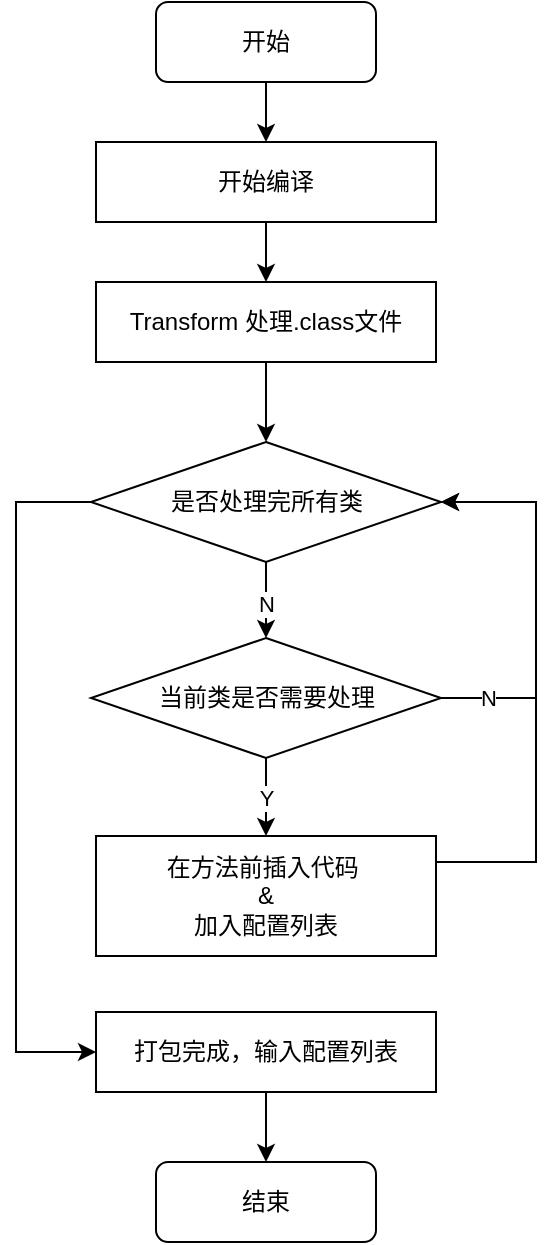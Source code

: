 <mxfile version="21.3.7" type="github">
  <diagram name="第 1 页" id="s4-XfBmubDNcDRuJN27Y">
    <mxGraphModel dx="954" dy="554" grid="1" gridSize="10" guides="1" tooltips="1" connect="1" arrows="1" fold="1" page="1" pageScale="1" pageWidth="827" pageHeight="1169" math="0" shadow="0">
      <root>
        <mxCell id="0" />
        <mxCell id="1" parent="0" />
        <mxCell id="l2LZn9NjswwpUKmkY9jK-6" style="edgeStyle=orthogonalEdgeStyle;rounded=0;orthogonalLoop=1;jettySize=auto;html=1;exitX=0.5;exitY=1;exitDx=0;exitDy=0;entryX=0.5;entryY=0;entryDx=0;entryDy=0;" edge="1" parent="1" source="6_RiLIp-bOjAekdwtzSA-1" target="l2LZn9NjswwpUKmkY9jK-1">
          <mxGeometry relative="1" as="geometry" />
        </mxCell>
        <mxCell id="6_RiLIp-bOjAekdwtzSA-1" value="开始" style="rounded=1;whiteSpace=wrap;html=1;" parent="1" vertex="1">
          <mxGeometry x="160" y="60" width="110" height="40" as="geometry" />
        </mxCell>
        <mxCell id="l2LZn9NjswwpUKmkY9jK-7" style="edgeStyle=orthogonalEdgeStyle;rounded=0;orthogonalLoop=1;jettySize=auto;html=1;exitX=0.5;exitY=1;exitDx=0;exitDy=0;entryX=0.5;entryY=0;entryDx=0;entryDy=0;" edge="1" parent="1" source="l2LZn9NjswwpUKmkY9jK-1" target="l2LZn9NjswwpUKmkY9jK-2">
          <mxGeometry relative="1" as="geometry" />
        </mxCell>
        <mxCell id="l2LZn9NjswwpUKmkY9jK-1" value="开始编译" style="rounded=0;whiteSpace=wrap;html=1;" vertex="1" parent="1">
          <mxGeometry x="130" y="130" width="170" height="40" as="geometry" />
        </mxCell>
        <mxCell id="l2LZn9NjswwpUKmkY9jK-5" value="" style="edgeStyle=orthogonalEdgeStyle;rounded=0;orthogonalLoop=1;jettySize=auto;html=1;" edge="1" parent="1" source="l2LZn9NjswwpUKmkY9jK-2" target="l2LZn9NjswwpUKmkY9jK-4">
          <mxGeometry relative="1" as="geometry" />
        </mxCell>
        <mxCell id="l2LZn9NjswwpUKmkY9jK-2" value="Transform 处理.class文件" style="rounded=0;whiteSpace=wrap;html=1;" vertex="1" parent="1">
          <mxGeometry x="130" y="200" width="170" height="40" as="geometry" />
        </mxCell>
        <mxCell id="l2LZn9NjswwpUKmkY9jK-10" style="edgeStyle=orthogonalEdgeStyle;rounded=0;orthogonalLoop=1;jettySize=auto;html=1;exitX=0.5;exitY=1;exitDx=0;exitDy=0;entryX=0.5;entryY=0;entryDx=0;entryDy=0;" edge="1" parent="1" source="l2LZn9NjswwpUKmkY9jK-4" target="l2LZn9NjswwpUKmkY9jK-9">
          <mxGeometry relative="1" as="geometry" />
        </mxCell>
        <mxCell id="l2LZn9NjswwpUKmkY9jK-16" value="N" style="edgeLabel;html=1;align=center;verticalAlign=middle;resizable=0;points=[];" vertex="1" connectable="0" parent="l2LZn9NjswwpUKmkY9jK-10">
          <mxGeometry x="0.067" y="1" relative="1" as="geometry">
            <mxPoint x="-1" as="offset" />
          </mxGeometry>
        </mxCell>
        <mxCell id="l2LZn9NjswwpUKmkY9jK-19" style="edgeStyle=orthogonalEdgeStyle;rounded=0;orthogonalLoop=1;jettySize=auto;html=1;exitX=0;exitY=0.5;exitDx=0;exitDy=0;entryX=0;entryY=0.5;entryDx=0;entryDy=0;" edge="1" parent="1" source="l2LZn9NjswwpUKmkY9jK-4" target="l2LZn9NjswwpUKmkY9jK-13">
          <mxGeometry relative="1" as="geometry">
            <Array as="points">
              <mxPoint x="90" y="310" />
              <mxPoint x="90" y="585" />
            </Array>
          </mxGeometry>
        </mxCell>
        <mxCell id="l2LZn9NjswwpUKmkY9jK-4" value="是否处理完所有类" style="rhombus;whiteSpace=wrap;html=1;rounded=0;" vertex="1" parent="1">
          <mxGeometry x="127.5" y="280" width="175" height="60" as="geometry" />
        </mxCell>
        <mxCell id="l2LZn9NjswwpUKmkY9jK-12" style="edgeStyle=orthogonalEdgeStyle;rounded=0;orthogonalLoop=1;jettySize=auto;html=1;exitX=1;exitY=0.5;exitDx=0;exitDy=0;entryX=1;entryY=0.5;entryDx=0;entryDy=0;" edge="1" parent="1" source="l2LZn9NjswwpUKmkY9jK-8" target="l2LZn9NjswwpUKmkY9jK-4">
          <mxGeometry relative="1" as="geometry">
            <Array as="points">
              <mxPoint x="350" y="490" />
              <mxPoint x="350" y="310" />
            </Array>
          </mxGeometry>
        </mxCell>
        <mxCell id="l2LZn9NjswwpUKmkY9jK-8" value="在方法前插入代码&amp;nbsp;&lt;br&gt;&amp;amp;&lt;br&gt;加入配置列表" style="rounded=0;whiteSpace=wrap;html=1;" vertex="1" parent="1">
          <mxGeometry x="130" y="477" width="170" height="60" as="geometry" />
        </mxCell>
        <mxCell id="l2LZn9NjswwpUKmkY9jK-11" value="Y" style="edgeStyle=orthogonalEdgeStyle;rounded=0;orthogonalLoop=1;jettySize=auto;html=1;exitX=0.5;exitY=1;exitDx=0;exitDy=0;entryX=0.5;entryY=0;entryDx=0;entryDy=0;" edge="1" parent="1" source="l2LZn9NjswwpUKmkY9jK-9" target="l2LZn9NjswwpUKmkY9jK-8">
          <mxGeometry relative="1" as="geometry" />
        </mxCell>
        <mxCell id="l2LZn9NjswwpUKmkY9jK-17" value="N" style="edgeStyle=orthogonalEdgeStyle;rounded=0;orthogonalLoop=1;jettySize=auto;html=1;exitX=1;exitY=0.5;exitDx=0;exitDy=0;entryX=1;entryY=0.5;entryDx=0;entryDy=0;" edge="1" parent="1" source="l2LZn9NjswwpUKmkY9jK-9" target="l2LZn9NjswwpUKmkY9jK-4">
          <mxGeometry x="-0.759" relative="1" as="geometry">
            <Array as="points">
              <mxPoint x="350" y="408" />
              <mxPoint x="350" y="310" />
            </Array>
            <mxPoint as="offset" />
          </mxGeometry>
        </mxCell>
        <mxCell id="l2LZn9NjswwpUKmkY9jK-9" value="当前类是否需要处理" style="rhombus;whiteSpace=wrap;html=1;rounded=0;" vertex="1" parent="1">
          <mxGeometry x="127.5" y="378" width="175" height="60" as="geometry" />
        </mxCell>
        <mxCell id="l2LZn9NjswwpUKmkY9jK-21" style="edgeStyle=orthogonalEdgeStyle;rounded=0;orthogonalLoop=1;jettySize=auto;html=1;exitX=0.5;exitY=1;exitDx=0;exitDy=0;entryX=0.5;entryY=0;entryDx=0;entryDy=0;" edge="1" parent="1" source="l2LZn9NjswwpUKmkY9jK-13" target="l2LZn9NjswwpUKmkY9jK-20">
          <mxGeometry relative="1" as="geometry" />
        </mxCell>
        <mxCell id="l2LZn9NjswwpUKmkY9jK-13" value="打包完成，输入配置列表" style="rounded=0;whiteSpace=wrap;html=1;" vertex="1" parent="1">
          <mxGeometry x="130" y="565" width="170" height="40" as="geometry" />
        </mxCell>
        <mxCell id="l2LZn9NjswwpUKmkY9jK-20" value="结束" style="rounded=1;whiteSpace=wrap;html=1;" vertex="1" parent="1">
          <mxGeometry x="160" y="640" width="110" height="40" as="geometry" />
        </mxCell>
      </root>
    </mxGraphModel>
  </diagram>
</mxfile>
